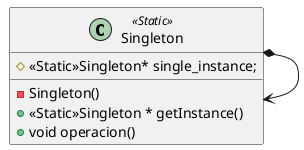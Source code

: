@startuml
  class Singleton <<Static>>{
    #<<Static>>Singleton* single_instance;
    -Singleton()
    +<<Static>>Singleton * getInstance()
    +void operacion()
  }

  Singleton *-> Singleton
@enduml
